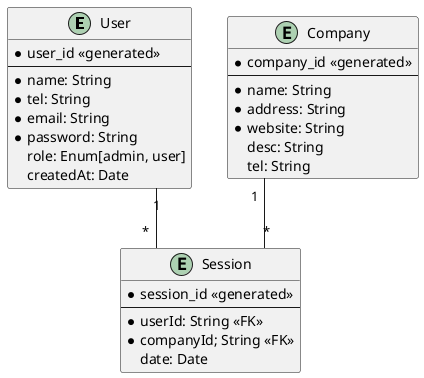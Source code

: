 @startuml
skinparam Linetype ortho

entity "User" as user {
  * user_id <<generated>>
  --
  * name: String
  * tel: String
  * email: String
  * password: String
  role: Enum[admin, user]
  createdAt: Date
}

entity "Session" as session {
  * session_id <<generated>>
  --
  * userId: String <<FK>>
  * companyId; String <<FK>>
  date: Date
}

entity "Company" as company {
  * company_id <<generated>>
  --
  * name: String
  * address: String
  * website: String
  desc: String
  tel: String
}

user "1" -- "*" session
company "1" -- "*" session

@enduml

